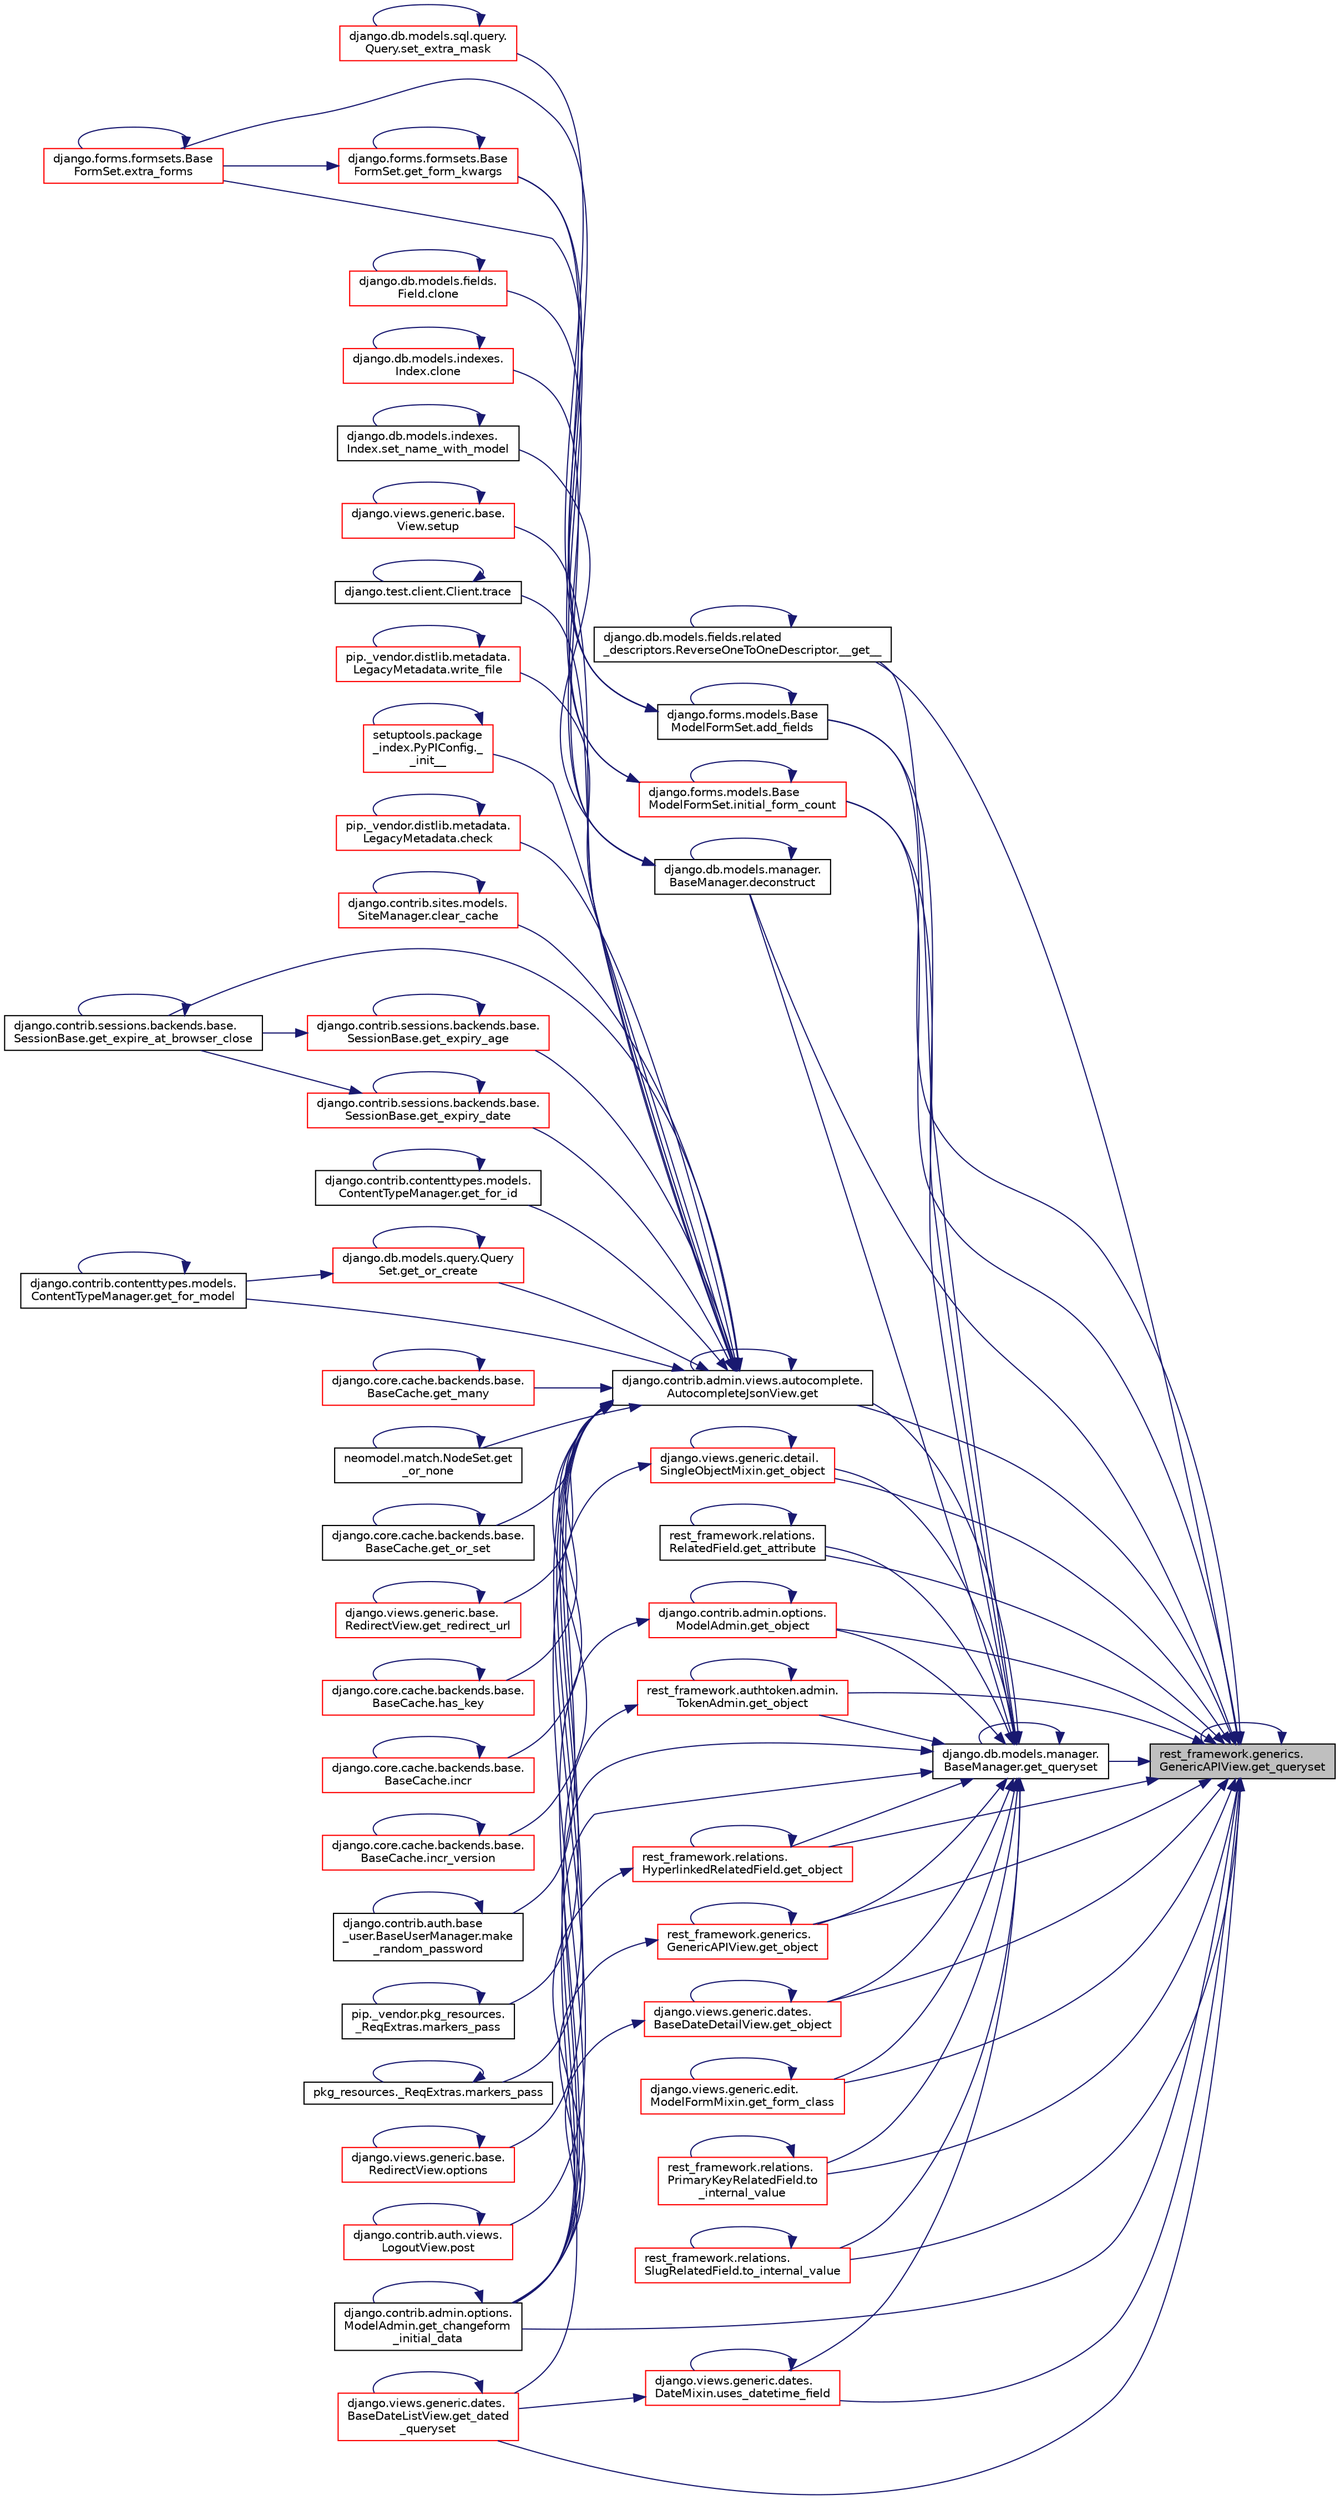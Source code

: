 digraph "rest_framework.generics.GenericAPIView.get_queryset"
{
 // LATEX_PDF_SIZE
  edge [fontname="Helvetica",fontsize="10",labelfontname="Helvetica",labelfontsize="10"];
  node [fontname="Helvetica",fontsize="10",shape=record];
  rankdir="RL";
  Node1 [label="rest_framework.generics.\lGenericAPIView.get_queryset",height=0.2,width=0.4,color="black", fillcolor="grey75", style="filled", fontcolor="black",tooltip=" "];
  Node1 -> Node2 [dir="back",color="midnightblue",fontsize="10",style="solid",fontname="Helvetica"];
  Node2 [label="django.db.models.fields.related\l_descriptors.ReverseOneToOneDescriptor.__get__",height=0.2,width=0.4,color="black", fillcolor="white", style="filled",URL="$da/d7c/classdjango_1_1db_1_1models_1_1fields_1_1related__descriptors_1_1_reverse_one_to_one_descriptor.html#a8a2af43b925a416a4c17dae462134905",tooltip=" "];
  Node2 -> Node2 [dir="back",color="midnightblue",fontsize="10",style="solid",fontname="Helvetica"];
  Node1 -> Node3 [dir="back",color="midnightblue",fontsize="10",style="solid",fontname="Helvetica"];
  Node3 [label="django.forms.models.Base\lModelFormSet.add_fields",height=0.2,width=0.4,color="black", fillcolor="white", style="filled",URL="$d5/d31/classdjango_1_1forms_1_1models_1_1_base_model_form_set.html#a7ba87ca8389c133b3c62c02ec6183b2c",tooltip=" "];
  Node3 -> Node3 [dir="back",color="midnightblue",fontsize="10",style="solid",fontname="Helvetica"];
  Node3 -> Node4 [dir="back",color="midnightblue",fontsize="10",style="solid",fontname="Helvetica"];
  Node4 [label="django.forms.formsets.Base\lFormSet.extra_forms",height=0.2,width=0.4,color="red", fillcolor="white", style="filled",URL="$d5/d7f/classdjango_1_1forms_1_1formsets_1_1_base_form_set.html#a9487b6c0ea825975b119b5a0e989d0a3",tooltip=" "];
  Node4 -> Node4 [dir="back",color="midnightblue",fontsize="10",style="solid",fontname="Helvetica"];
  Node3 -> Node434 [dir="back",color="midnightblue",fontsize="10",style="solid",fontname="Helvetica"];
  Node434 [label="django.forms.formsets.Base\lFormSet.get_form_kwargs",height=0.2,width=0.4,color="red", fillcolor="white", style="filled",URL="$d5/d7f/classdjango_1_1forms_1_1formsets_1_1_base_form_set.html#a88de5b295c9504269cae259b3bcefc93",tooltip=" "];
  Node434 -> Node4 [dir="back",color="midnightblue",fontsize="10",style="solid",fontname="Helvetica"];
  Node434 -> Node434 [dir="back",color="midnightblue",fontsize="10",style="solid",fontname="Helvetica"];
  Node3 -> Node435 [dir="back",color="midnightblue",fontsize="10",style="solid",fontname="Helvetica"];
  Node435 [label="django.db.models.sql.query.\lQuery.set_extra_mask",height=0.2,width=0.4,color="red", fillcolor="white", style="filled",URL="$d6/d30/classdjango_1_1db_1_1models_1_1sql_1_1query_1_1_query.html#a879119a7e742acde6e677c19e4d1bf37",tooltip=" "];
  Node435 -> Node435 [dir="back",color="midnightblue",fontsize="10",style="solid",fontname="Helvetica"];
  Node1 -> Node420 [dir="back",color="midnightblue",fontsize="10",style="solid",fontname="Helvetica"];
  Node420 [label="django.db.models.manager.\lBaseManager.deconstruct",height=0.2,width=0.4,color="black", fillcolor="white", style="filled",URL="$d1/d1c/classdjango_1_1db_1_1models_1_1manager_1_1_base_manager.html#a2b25db58a8fa22f7d633f60e83bca00e",tooltip=" "];
  Node420 -> Node326 [dir="back",color="midnightblue",fontsize="10",style="solid",fontname="Helvetica"];
  Node326 [label="django.db.models.fields.\lField.clone",height=0.2,width=0.4,color="red", fillcolor="white", style="filled",URL="$db/d75/classdjango_1_1db_1_1models_1_1fields_1_1_field.html#ae8df23501cdf746b169871b4c3b8fd68",tooltip=" "];
  Node326 -> Node326 [dir="back",color="midnightblue",fontsize="10",style="solid",fontname="Helvetica"];
  Node420 -> Node328 [dir="back",color="midnightblue",fontsize="10",style="solid",fontname="Helvetica"];
  Node328 [label="django.db.models.indexes.\lIndex.clone",height=0.2,width=0.4,color="red", fillcolor="white", style="filled",URL="$d9/de5/classdjango_1_1db_1_1models_1_1indexes_1_1_index.html#a4a72c5cec1fcccfa88858c5605fb6a3d",tooltip=" "];
  Node328 -> Node328 [dir="back",color="midnightblue",fontsize="10",style="solid",fontname="Helvetica"];
  Node420 -> Node420 [dir="back",color="midnightblue",fontsize="10",style="solid",fontname="Helvetica"];
  Node420 -> Node70 [dir="back",color="midnightblue",fontsize="10",style="solid",fontname="Helvetica"];
  Node70 [label="django.db.models.indexes.\lIndex.set_name_with_model",height=0.2,width=0.4,color="black", fillcolor="white", style="filled",URL="$d9/de5/classdjango_1_1db_1_1models_1_1indexes_1_1_index.html#ad8bab6d1f54debbb6b41a1f78fede196",tooltip=" "];
  Node70 -> Node70 [dir="back",color="midnightblue",fontsize="10",style="solid",fontname="Helvetica"];
  Node1 -> Node215 [dir="back",color="midnightblue",fontsize="10",style="solid",fontname="Helvetica"];
  Node215 [label="django.contrib.admin.views.autocomplete.\lAutocompleteJsonView.get",height=0.2,width=0.4,color="black", fillcolor="white", style="filled",URL="$d5/d24/classdjango_1_1contrib_1_1admin_1_1views_1_1autocomplete_1_1_autocomplete_json_view.html#a332059b5057dd0960d3198ebece79667",tooltip=" "];
  Node215 -> Node216 [dir="back",color="midnightblue",fontsize="10",style="solid",fontname="Helvetica"];
  Node216 [label="setuptools.package\l_index.PyPIConfig._\l_init__",height=0.2,width=0.4,color="red", fillcolor="white", style="filled",URL="$d3/d47/classsetuptools_1_1package__index_1_1_py_p_i_config.html#a32593240a32dc851f55b82f1abebbc86",tooltip=" "];
  Node216 -> Node216 [dir="back",color="midnightblue",fontsize="10",style="solid",fontname="Helvetica"];
  Node215 -> Node217 [dir="back",color="midnightblue",fontsize="10",style="solid",fontname="Helvetica"];
  Node217 [label="pip._vendor.distlib.metadata.\lLegacyMetadata.check",height=0.2,width=0.4,color="red", fillcolor="white", style="filled",URL="$d3/dc5/classpip_1_1__vendor_1_1distlib_1_1metadata_1_1_legacy_metadata.html#a28132a5947764193c9e166d3fe8281c9",tooltip=" "];
  Node217 -> Node217 [dir="back",color="midnightblue",fontsize="10",style="solid",fontname="Helvetica"];
  Node215 -> Node221 [dir="back",color="midnightblue",fontsize="10",style="solid",fontname="Helvetica"];
  Node221 [label="django.contrib.sites.models.\lSiteManager.clear_cache",height=0.2,width=0.4,color="red", fillcolor="white", style="filled",URL="$d9/d9e/classdjango_1_1contrib_1_1sites_1_1models_1_1_site_manager.html#add1b963e98668e941563915da7a3c99f",tooltip=" "];
  Node221 -> Node221 [dir="back",color="midnightblue",fontsize="10",style="solid",fontname="Helvetica"];
  Node215 -> Node215 [dir="back",color="midnightblue",fontsize="10",style="solid",fontname="Helvetica"];
  Node215 -> Node301 [dir="back",color="midnightblue",fontsize="10",style="solid",fontname="Helvetica"];
  Node301 [label="django.contrib.sessions.backends.base.\lSessionBase.get_expire_at_browser_close",height=0.2,width=0.4,color="black", fillcolor="white", style="filled",URL="$d1/d6e/classdjango_1_1contrib_1_1sessions_1_1backends_1_1base_1_1_session_base.html#a53cce514e32abb9c710682373753d834",tooltip=" "];
  Node301 -> Node301 [dir="back",color="midnightblue",fontsize="10",style="solid",fontname="Helvetica"];
  Node215 -> Node302 [dir="back",color="midnightblue",fontsize="10",style="solid",fontname="Helvetica"];
  Node302 [label="django.contrib.sessions.backends.base.\lSessionBase.get_expiry_age",height=0.2,width=0.4,color="red", fillcolor="white", style="filled",URL="$d1/d6e/classdjango_1_1contrib_1_1sessions_1_1backends_1_1base_1_1_session_base.html#a95ec4d724ae34aa019240c8463d73f54",tooltip=" "];
  Node302 -> Node301 [dir="back",color="midnightblue",fontsize="10",style="solid",fontname="Helvetica"];
  Node302 -> Node302 [dir="back",color="midnightblue",fontsize="10",style="solid",fontname="Helvetica"];
  Node215 -> Node303 [dir="back",color="midnightblue",fontsize="10",style="solid",fontname="Helvetica"];
  Node303 [label="django.contrib.sessions.backends.base.\lSessionBase.get_expiry_date",height=0.2,width=0.4,color="red", fillcolor="white", style="filled",URL="$d1/d6e/classdjango_1_1contrib_1_1sessions_1_1backends_1_1base_1_1_session_base.html#ad8a87e303d015be27940f941d02ab850",tooltip=" "];
  Node303 -> Node301 [dir="back",color="midnightblue",fontsize="10",style="solid",fontname="Helvetica"];
  Node303 -> Node303 [dir="back",color="midnightblue",fontsize="10",style="solid",fontname="Helvetica"];
  Node215 -> Node305 [dir="back",color="midnightblue",fontsize="10",style="solid",fontname="Helvetica"];
  Node305 [label="django.contrib.contenttypes.models.\lContentTypeManager.get_for_id",height=0.2,width=0.4,color="black", fillcolor="white", style="filled",URL="$d0/dbc/classdjango_1_1contrib_1_1contenttypes_1_1models_1_1_content_type_manager.html#a77e45a678787e583675e13f9a4d05b31",tooltip=" "];
  Node305 -> Node305 [dir="back",color="midnightblue",fontsize="10",style="solid",fontname="Helvetica"];
  Node215 -> Node171 [dir="back",color="midnightblue",fontsize="10",style="solid",fontname="Helvetica"];
  Node171 [label="django.contrib.contenttypes.models.\lContentTypeManager.get_for_model",height=0.2,width=0.4,color="black", fillcolor="white", style="filled",URL="$d0/dbc/classdjango_1_1contrib_1_1contenttypes_1_1models_1_1_content_type_manager.html#a31597c87e55555c8ea39c68d3507ab88",tooltip=" "];
  Node171 -> Node171 [dir="back",color="midnightblue",fontsize="10",style="solid",fontname="Helvetica"];
  Node215 -> Node306 [dir="back",color="midnightblue",fontsize="10",style="solid",fontname="Helvetica"];
  Node306 [label="django.core.cache.backends.base.\lBaseCache.get_many",height=0.2,width=0.4,color="red", fillcolor="white", style="filled",URL="$d0/d87/classdjango_1_1core_1_1cache_1_1backends_1_1base_1_1_base_cache.html#a0e332cc4d03beebd8cacc10376423a72",tooltip=" "];
  Node306 -> Node306 [dir="back",color="midnightblue",fontsize="10",style="solid",fontname="Helvetica"];
  Node215 -> Node170 [dir="back",color="midnightblue",fontsize="10",style="solid",fontname="Helvetica"];
  Node170 [label="django.db.models.query.Query\lSet.get_or_create",height=0.2,width=0.4,color="red", fillcolor="white", style="filled",URL="$dd/d94/classdjango_1_1db_1_1models_1_1query_1_1_query_set.html#a23c2bb1d92b9ee67ce72ac2bb34cfef2",tooltip=" "];
  Node170 -> Node171 [dir="back",color="midnightblue",fontsize="10",style="solid",fontname="Helvetica"];
  Node170 -> Node170 [dir="back",color="midnightblue",fontsize="10",style="solid",fontname="Helvetica"];
  Node215 -> Node308 [dir="back",color="midnightblue",fontsize="10",style="solid",fontname="Helvetica"];
  Node308 [label="neomodel.match.NodeSet.get\l_or_none",height=0.2,width=0.4,color="black", fillcolor="white", style="filled",URL="$d8/de5/classneomodel_1_1match_1_1_node_set.html#acdc7f93ca0afcae84edb855e302b1091",tooltip=" "];
  Node308 -> Node308 [dir="back",color="midnightblue",fontsize="10",style="solid",fontname="Helvetica"];
  Node215 -> Node81 [dir="back",color="midnightblue",fontsize="10",style="solid",fontname="Helvetica"];
  Node81 [label="django.core.cache.backends.base.\lBaseCache.get_or_set",height=0.2,width=0.4,color="black", fillcolor="white", style="filled",URL="$d0/d87/classdjango_1_1core_1_1cache_1_1backends_1_1base_1_1_base_cache.html#ab8fb6d32aa82d027f181414df0f562b3",tooltip=" "];
  Node81 -> Node81 [dir="back",color="midnightblue",fontsize="10",style="solid",fontname="Helvetica"];
  Node215 -> Node309 [dir="back",color="midnightblue",fontsize="10",style="solid",fontname="Helvetica"];
  Node309 [label="django.views.generic.base.\lRedirectView.get_redirect_url",height=0.2,width=0.4,color="red", fillcolor="white", style="filled",URL="$dd/dec/classdjango_1_1views_1_1generic_1_1base_1_1_redirect_view.html#a85ffe8d60d5ef6e330995fdaf6330929",tooltip=" "];
  Node309 -> Node309 [dir="back",color="midnightblue",fontsize="10",style="solid",fontname="Helvetica"];
  Node215 -> Node314 [dir="back",color="midnightblue",fontsize="10",style="solid",fontname="Helvetica"];
  Node314 [label="django.core.cache.backends.base.\lBaseCache.has_key",height=0.2,width=0.4,color="red", fillcolor="white", style="filled",URL="$d0/d87/classdjango_1_1core_1_1cache_1_1backends_1_1base_1_1_base_cache.html#a2b96ade0a2a3859f2cbadc0cb6fd1aeb",tooltip=" "];
  Node314 -> Node314 [dir="back",color="midnightblue",fontsize="10",style="solid",fontname="Helvetica"];
  Node215 -> Node315 [dir="back",color="midnightblue",fontsize="10",style="solid",fontname="Helvetica"];
  Node315 [label="django.core.cache.backends.base.\lBaseCache.incr",height=0.2,width=0.4,color="red", fillcolor="white", style="filled",URL="$d0/d87/classdjango_1_1core_1_1cache_1_1backends_1_1base_1_1_base_cache.html#a4d4a4265fe3c3556c3531ed902380595",tooltip=" "];
  Node315 -> Node315 [dir="back",color="midnightblue",fontsize="10",style="solid",fontname="Helvetica"];
  Node215 -> Node317 [dir="back",color="midnightblue",fontsize="10",style="solid",fontname="Helvetica"];
  Node317 [label="django.core.cache.backends.base.\lBaseCache.incr_version",height=0.2,width=0.4,color="red", fillcolor="white", style="filled",URL="$d0/d87/classdjango_1_1core_1_1cache_1_1backends_1_1base_1_1_base_cache.html#a7a826f8907f55918ab540fa8026aa927",tooltip=" "];
  Node317 -> Node317 [dir="back",color="midnightblue",fontsize="10",style="solid",fontname="Helvetica"];
  Node215 -> Node319 [dir="back",color="midnightblue",fontsize="10",style="solid",fontname="Helvetica"];
  Node319 [label="django.contrib.auth.base\l_user.BaseUserManager.make\l_random_password",height=0.2,width=0.4,color="black", fillcolor="white", style="filled",URL="$df/d26/classdjango_1_1contrib_1_1auth_1_1base__user_1_1_base_user_manager.html#afc9a6db1973fae4566941386188c02a0",tooltip=" "];
  Node319 -> Node319 [dir="back",color="midnightblue",fontsize="10",style="solid",fontname="Helvetica"];
  Node215 -> Node320 [dir="back",color="midnightblue",fontsize="10",style="solid",fontname="Helvetica"];
  Node320 [label="pip._vendor.pkg_resources.\l_ReqExtras.markers_pass",height=0.2,width=0.4,color="black", fillcolor="white", style="filled",URL="$d9/dd5/classpip_1_1__vendor_1_1pkg__resources_1_1___req_extras.html#a1b0256ec9bc9da2aac912b35898fda5f",tooltip=" "];
  Node320 -> Node320 [dir="back",color="midnightblue",fontsize="10",style="solid",fontname="Helvetica"];
  Node215 -> Node321 [dir="back",color="midnightblue",fontsize="10",style="solid",fontname="Helvetica"];
  Node321 [label="pkg_resources._ReqExtras.markers_pass",height=0.2,width=0.4,color="black", fillcolor="white", style="filled",URL="$d9/d9f/classpkg__resources_1_1___req_extras.html#a435242531f1af2132de48679c5edf3c7",tooltip=" "];
  Node321 -> Node321 [dir="back",color="midnightblue",fontsize="10",style="solid",fontname="Helvetica"];
  Node215 -> Node322 [dir="back",color="midnightblue",fontsize="10",style="solid",fontname="Helvetica"];
  Node322 [label="django.views.generic.base.\lRedirectView.options",height=0.2,width=0.4,color="red", fillcolor="white", style="filled",URL="$dd/dec/classdjango_1_1views_1_1generic_1_1base_1_1_redirect_view.html#a3d98c40d0ae00664fd5789503f4554a3",tooltip=" "];
  Node322 -> Node322 [dir="back",color="midnightblue",fontsize="10",style="solid",fontname="Helvetica"];
  Node215 -> Node341 [dir="back",color="midnightblue",fontsize="10",style="solid",fontname="Helvetica"];
  Node341 [label="django.contrib.auth.views.\lLogoutView.post",height=0.2,width=0.4,color="red", fillcolor="white", style="filled",URL="$d5/d9b/classdjango_1_1contrib_1_1auth_1_1views_1_1_logout_view.html#a9da96b3ccbed8b74a4e94d958029ac35",tooltip=" "];
  Node341 -> Node341 [dir="back",color="midnightblue",fontsize="10",style="solid",fontname="Helvetica"];
  Node215 -> Node342 [dir="back",color="midnightblue",fontsize="10",style="solid",fontname="Helvetica"];
  Node342 [label="django.views.generic.base.\lView.setup",height=0.2,width=0.4,color="red", fillcolor="white", style="filled",URL="$d0/ddc/classdjango_1_1views_1_1generic_1_1base_1_1_view.html#ade0979d381c13961351443c4dbc40975",tooltip=" "];
  Node342 -> Node342 [dir="back",color="midnightblue",fontsize="10",style="solid",fontname="Helvetica"];
  Node215 -> Node344 [dir="back",color="midnightblue",fontsize="10",style="solid",fontname="Helvetica"];
  Node344 [label="django.test.client.Client.trace",height=0.2,width=0.4,color="black", fillcolor="white", style="filled",URL="$d2/d2e/classdjango_1_1test_1_1client_1_1_client.html#a29d49ac4b15a62fcca77fa29cc7bf1ac",tooltip=" "];
  Node344 -> Node344 [dir="back",color="midnightblue",fontsize="10",style="solid",fontname="Helvetica"];
  Node215 -> Node345 [dir="back",color="midnightblue",fontsize="10",style="solid",fontname="Helvetica"];
  Node345 [label="pip._vendor.distlib.metadata.\lLegacyMetadata.write_file",height=0.2,width=0.4,color="red", fillcolor="white", style="filled",URL="$d3/dc5/classpip_1_1__vendor_1_1distlib_1_1metadata_1_1_legacy_metadata.html#aa033975ed8087aaf281be90f828a4faa",tooltip=" "];
  Node345 -> Node345 [dir="back",color="midnightblue",fontsize="10",style="solid",fontname="Helvetica"];
  Node1 -> Node379 [dir="back",color="midnightblue",fontsize="10",style="solid",fontname="Helvetica"];
  Node379 [label="rest_framework.relations.\lRelatedField.get_attribute",height=0.2,width=0.4,color="black", fillcolor="white", style="filled",URL="$d4/d5c/classrest__framework_1_1relations_1_1_related_field.html#a7b4c46981d21c341076b09dbaaff3e01",tooltip=" "];
  Node379 -> Node379 [dir="back",color="midnightblue",fontsize="10",style="solid",fontname="Helvetica"];
  Node1 -> Node370 [dir="back",color="midnightblue",fontsize="10",style="solid",fontname="Helvetica"];
  Node370 [label="django.contrib.admin.options.\lModelAdmin.get_changeform\l_initial_data",height=0.2,width=0.4,color="black", fillcolor="white", style="filled",URL="$d5/d05/classdjango_1_1contrib_1_1admin_1_1options_1_1_model_admin.html#a0a240a707ea381d1b8ec1579f8955fb7",tooltip=" "];
  Node370 -> Node370 [dir="back",color="midnightblue",fontsize="10",style="solid",fontname="Helvetica"];
  Node1 -> Node421 [dir="back",color="midnightblue",fontsize="10",style="solid",fontname="Helvetica"];
  Node421 [label="django.views.generic.dates.\lBaseDateListView.get_dated\l_queryset",height=0.2,width=0.4,color="red", fillcolor="white", style="filled",URL="$d7/d86/classdjango_1_1views_1_1generic_1_1dates_1_1_base_date_list_view.html#a11011211abf322ea977b859dd7d472cb",tooltip=" "];
  Node421 -> Node421 [dir="back",color="midnightblue",fontsize="10",style="solid",fontname="Helvetica"];
  Node1 -> Node425 [dir="back",color="midnightblue",fontsize="10",style="solid",fontname="Helvetica"];
  Node425 [label="django.views.generic.edit.\lModelFormMixin.get_form_class",height=0.2,width=0.4,color="red", fillcolor="white", style="filled",URL="$d9/de4/classdjango_1_1views_1_1generic_1_1edit_1_1_model_form_mixin.html#ab5f7deaff78cbca18e8d853aa6500f68",tooltip=" "];
  Node425 -> Node425 [dir="back",color="midnightblue",fontsize="10",style="solid",fontname="Helvetica"];
  Node1 -> Node367 [dir="back",color="midnightblue",fontsize="10",style="solid",fontname="Helvetica"];
  Node367 [label="rest_framework.generics.\lGenericAPIView.get_object",height=0.2,width=0.4,color="red", fillcolor="white", style="filled",URL="$d9/d8f/classrest__framework_1_1generics_1_1_generic_a_p_i_view.html#af19daba665c7e3f1329658f71f0dbc1c",tooltip=" "];
  Node367 -> Node370 [dir="back",color="midnightblue",fontsize="10",style="solid",fontname="Helvetica"];
  Node367 -> Node367 [dir="back",color="midnightblue",fontsize="10",style="solid",fontname="Helvetica"];
  Node1 -> Node399 [dir="back",color="midnightblue",fontsize="10",style="solid",fontname="Helvetica"];
  Node399 [label="django.views.generic.dates.\lBaseDateDetailView.get_object",height=0.2,width=0.4,color="red", fillcolor="white", style="filled",URL="$d7/da7/classdjango_1_1views_1_1generic_1_1dates_1_1_base_date_detail_view.html#a32d05a2df829a53a3423b48d22d56845",tooltip=" "];
  Node399 -> Node370 [dir="back",color="midnightblue",fontsize="10",style="solid",fontname="Helvetica"];
  Node399 -> Node399 [dir="back",color="midnightblue",fontsize="10",style="solid",fontname="Helvetica"];
  Node1 -> Node426 [dir="back",color="midnightblue",fontsize="10",style="solid",fontname="Helvetica"];
  Node426 [label="django.views.generic.detail.\lSingleObjectMixin.get_object",height=0.2,width=0.4,color="red", fillcolor="white", style="filled",URL="$d2/d8d/classdjango_1_1views_1_1generic_1_1detail_1_1_single_object_mixin.html#a2dd2bbde8d843929b3af3056125586d7",tooltip=" "];
  Node426 -> Node370 [dir="back",color="midnightblue",fontsize="10",style="solid",fontname="Helvetica"];
  Node426 -> Node426 [dir="back",color="midnightblue",fontsize="10",style="solid",fontname="Helvetica"];
  Node1 -> Node428 [dir="back",color="midnightblue",fontsize="10",style="solid",fontname="Helvetica"];
  Node428 [label="django.contrib.admin.options.\lModelAdmin.get_object",height=0.2,width=0.4,color="red", fillcolor="white", style="filled",URL="$d5/d05/classdjango_1_1contrib_1_1admin_1_1options_1_1_model_admin.html#a9d8fe5dc46588f2e6a68135c73c1487f",tooltip=" "];
  Node428 -> Node370 [dir="back",color="midnightblue",fontsize="10",style="solid",fontname="Helvetica"];
  Node428 -> Node428 [dir="back",color="midnightblue",fontsize="10",style="solid",fontname="Helvetica"];
  Node1 -> Node429 [dir="back",color="midnightblue",fontsize="10",style="solid",fontname="Helvetica"];
  Node429 [label="rest_framework.authtoken.admin.\lTokenAdmin.get_object",height=0.2,width=0.4,color="red", fillcolor="white", style="filled",URL="$dd/d7c/classrest__framework_1_1authtoken_1_1admin_1_1_token_admin.html#a3a99dfedc9482558b2c209121e23128c",tooltip=" "];
  Node429 -> Node370 [dir="back",color="midnightblue",fontsize="10",style="solid",fontname="Helvetica"];
  Node429 -> Node429 [dir="back",color="midnightblue",fontsize="10",style="solid",fontname="Helvetica"];
  Node1 -> Node430 [dir="back",color="midnightblue",fontsize="10",style="solid",fontname="Helvetica"];
  Node430 [label="rest_framework.relations.\lHyperlinkedRelatedField.get_object",height=0.2,width=0.4,color="red", fillcolor="white", style="filled",URL="$d1/d10/classrest__framework_1_1relations_1_1_hyperlinked_related_field.html#ae5ffa1405c21fd97e837193405ec0cd7",tooltip=" "];
  Node430 -> Node370 [dir="back",color="midnightblue",fontsize="10",style="solid",fontname="Helvetica"];
  Node430 -> Node430 [dir="back",color="midnightblue",fontsize="10",style="solid",fontname="Helvetica"];
  Node1 -> Node431 [dir="back",color="midnightblue",fontsize="10",style="solid",fontname="Helvetica"];
  Node431 [label="django.db.models.manager.\lBaseManager.get_queryset",height=0.2,width=0.4,color="black", fillcolor="white", style="filled",URL="$d1/d1c/classdjango_1_1db_1_1models_1_1manager_1_1_base_manager.html#af0391e929a911c2647412e6e030c28e8",tooltip="PROXIES TO QUERYSET #."];
  Node431 -> Node2 [dir="back",color="midnightblue",fontsize="10",style="solid",fontname="Helvetica"];
  Node431 -> Node3 [dir="back",color="midnightblue",fontsize="10",style="solid",fontname="Helvetica"];
  Node431 -> Node420 [dir="back",color="midnightblue",fontsize="10",style="solid",fontname="Helvetica"];
  Node431 -> Node215 [dir="back",color="midnightblue",fontsize="10",style="solid",fontname="Helvetica"];
  Node431 -> Node379 [dir="back",color="midnightblue",fontsize="10",style="solid",fontname="Helvetica"];
  Node431 -> Node370 [dir="back",color="midnightblue",fontsize="10",style="solid",fontname="Helvetica"];
  Node431 -> Node421 [dir="back",color="midnightblue",fontsize="10",style="solid",fontname="Helvetica"];
  Node431 -> Node425 [dir="back",color="midnightblue",fontsize="10",style="solid",fontname="Helvetica"];
  Node431 -> Node367 [dir="back",color="midnightblue",fontsize="10",style="solid",fontname="Helvetica"];
  Node431 -> Node399 [dir="back",color="midnightblue",fontsize="10",style="solid",fontname="Helvetica"];
  Node431 -> Node426 [dir="back",color="midnightblue",fontsize="10",style="solid",fontname="Helvetica"];
  Node431 -> Node428 [dir="back",color="midnightblue",fontsize="10",style="solid",fontname="Helvetica"];
  Node431 -> Node429 [dir="back",color="midnightblue",fontsize="10",style="solid",fontname="Helvetica"];
  Node431 -> Node430 [dir="back",color="midnightblue",fontsize="10",style="solid",fontname="Helvetica"];
  Node431 -> Node431 [dir="back",color="midnightblue",fontsize="10",style="solid",fontname="Helvetica"];
  Node431 -> Node432 [dir="back",color="midnightblue",fontsize="10",style="solid",fontname="Helvetica"];
  Node432 [label="django.forms.models.Base\lModelFormSet.initial_form_count",height=0.2,width=0.4,color="red", fillcolor="white", style="filled",URL="$d5/d31/classdjango_1_1forms_1_1models_1_1_base_model_form_set.html#a6a15e7dc230a83274059086c7297b540",tooltip=" "];
  Node432 -> Node4 [dir="back",color="midnightblue",fontsize="10",style="solid",fontname="Helvetica"];
  Node432 -> Node434 [dir="back",color="midnightblue",fontsize="10",style="solid",fontname="Helvetica"];
  Node432 -> Node432 [dir="back",color="midnightblue",fontsize="10",style="solid",fontname="Helvetica"];
  Node431 -> Node444 [dir="back",color="midnightblue",fontsize="10",style="solid",fontname="Helvetica"];
  Node444 [label="rest_framework.relations.\lPrimaryKeyRelatedField.to\l_internal_value",height=0.2,width=0.4,color="red", fillcolor="white", style="filled",URL="$d8/dde/classrest__framework_1_1relations_1_1_primary_key_related_field.html#af23f8a4743db9f71cf80a22212438c06",tooltip=" "];
  Node444 -> Node444 [dir="back",color="midnightblue",fontsize="10",style="solid",fontname="Helvetica"];
  Node431 -> Node445 [dir="back",color="midnightblue",fontsize="10",style="solid",fontname="Helvetica"];
  Node445 [label="rest_framework.relations.\lSlugRelatedField.to_internal_value",height=0.2,width=0.4,color="red", fillcolor="white", style="filled",URL="$d6/dbf/classrest__framework_1_1relations_1_1_slug_related_field.html#a004d7d6f585d9b4fb8a89780e7782ddd",tooltip=" "];
  Node445 -> Node445 [dir="back",color="midnightblue",fontsize="10",style="solid",fontname="Helvetica"];
  Node431 -> Node446 [dir="back",color="midnightblue",fontsize="10",style="solid",fontname="Helvetica"];
  Node446 [label="django.views.generic.dates.\lDateMixin.uses_datetime_field",height=0.2,width=0.4,color="red", fillcolor="white", style="filled",URL="$d7/d82/classdjango_1_1views_1_1generic_1_1dates_1_1_date_mixin.html#a40a6fda70e20d308d65fa855e7f819df",tooltip=" "];
  Node446 -> Node421 [dir="back",color="midnightblue",fontsize="10",style="solid",fontname="Helvetica"];
  Node446 -> Node446 [dir="back",color="midnightblue",fontsize="10",style="solid",fontname="Helvetica"];
  Node1 -> Node1 [dir="back",color="midnightblue",fontsize="10",style="solid",fontname="Helvetica"];
  Node1 -> Node432 [dir="back",color="midnightblue",fontsize="10",style="solid",fontname="Helvetica"];
  Node1 -> Node444 [dir="back",color="midnightblue",fontsize="10",style="solid",fontname="Helvetica"];
  Node1 -> Node445 [dir="back",color="midnightblue",fontsize="10",style="solid",fontname="Helvetica"];
  Node1 -> Node446 [dir="back",color="midnightblue",fontsize="10",style="solid",fontname="Helvetica"];
}
